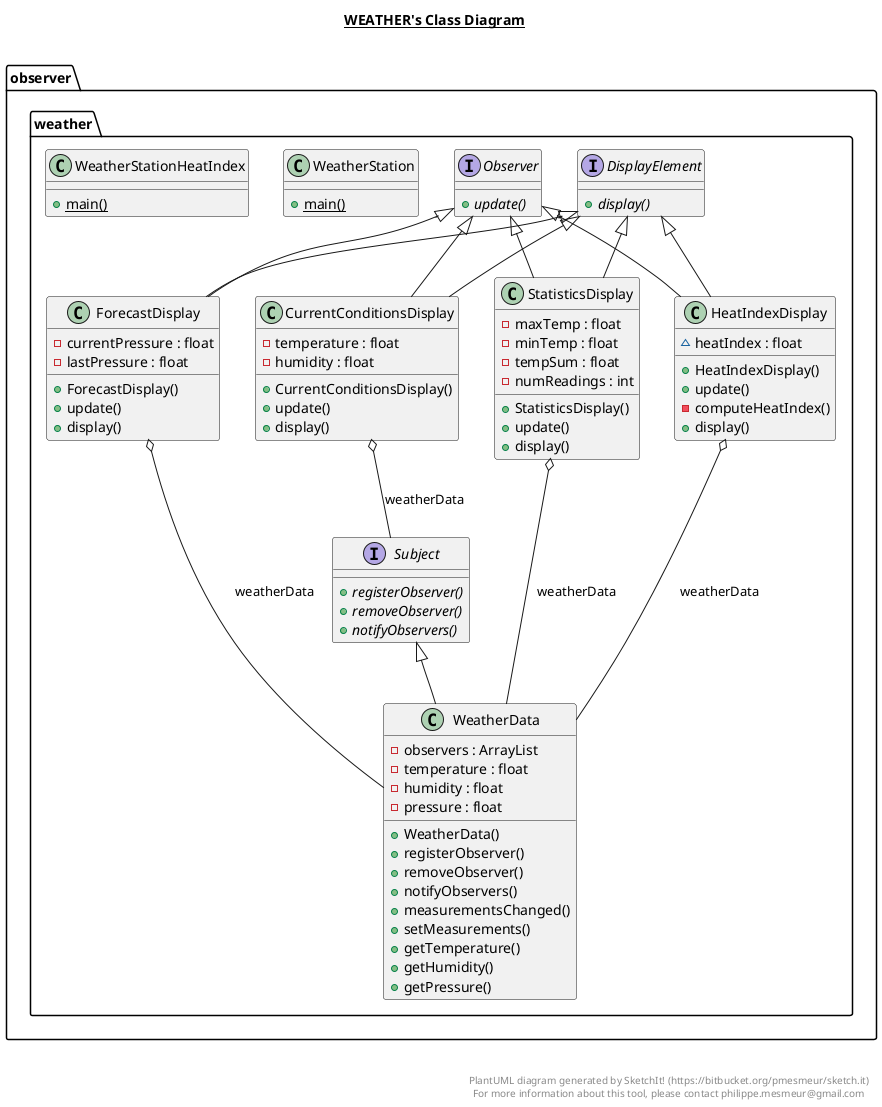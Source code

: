 @startuml

title __WEATHER's Class Diagram__\n

  package observer.weather {
    class CurrentConditionsDisplay {
        - temperature : float
        - humidity : float
        + CurrentConditionsDisplay()
        + update()
        + display()
    }
  }
  

  package observer.weather {
    interface DisplayElement {
        {abstract} + display()
    }
  }
  

  package observer.weather {
    class ForecastDisplay {
        - currentPressure : float
        - lastPressure : float
        + ForecastDisplay()
        + update()
        + display()
    }
  }
  

  package observer.weather {
    class HeatIndexDisplay {
        ~ heatIndex : float
        + HeatIndexDisplay()
        + update()
        - computeHeatIndex()
        + display()
    }
  }
  

  package observer.weather {
    interface Observer {
        {abstract} + update()
    }
  }
  

  package observer.weather {
    class StatisticsDisplay {
        - maxTemp : float
        - minTemp : float
        - tempSum : float
        - numReadings : int
        + StatisticsDisplay()
        + update()
        + display()
    }
  }
  

  package observer.weather {
    interface Subject {
        {abstract} + registerObserver()
        {abstract} + removeObserver()
        {abstract} + notifyObservers()
    }
  }
  

  package observer.weather {
    class WeatherData {
        - observers : ArrayList
        - temperature : float
        - humidity : float
        - pressure : float
        + WeatherData()
        + registerObserver()
        + removeObserver()
        + notifyObservers()
        + measurementsChanged()
        + setMeasurements()
        + getTemperature()
        + getHumidity()
        + getPressure()
    }
  }
  

  package observer.weather {
    class WeatherStation {
        {static} + main()
    }
  }
  

  package observer.weather {
    class WeatherStationHeatIndex {
        {static} + main()
    }
  }
  

  CurrentConditionsDisplay -up-|> Observer
  CurrentConditionsDisplay -up-|> DisplayElement
  CurrentConditionsDisplay o-- Subject : weatherData
  ForecastDisplay -up-|> Observer
  ForecastDisplay -up-|> DisplayElement
  ForecastDisplay o-- WeatherData : weatherData
  HeatIndexDisplay -up-|> Observer
  HeatIndexDisplay -up-|> DisplayElement
  HeatIndexDisplay o-- WeatherData : weatherData
  StatisticsDisplay -up-|> Observer
  StatisticsDisplay -up-|> DisplayElement
  StatisticsDisplay o-- WeatherData : weatherData
  WeatherData -up-|> Subject


right footer


PlantUML diagram generated by SketchIt! (https://bitbucket.org/pmesmeur/sketch.it)
For more information about this tool, please contact philippe.mesmeur@gmail.com
endfooter

@enduml
